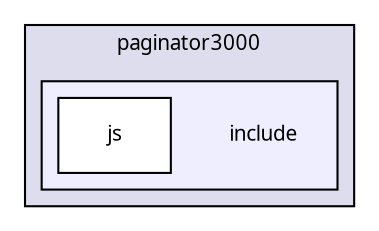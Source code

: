 digraph "packages/gui/packages/paginator3000/include/" {
  compound=true
  node [ fontsize="10", fontname="FreeSans.ttf"];
  edge [ labelfontsize="10", labelfontname="FreeSans.ttf"];
  subgraph clusterdir_c82e1eba7cb1bd8d8e8c803affe55c86 {
    graph [ bgcolor="#ddddee", pencolor="black", label="paginator3000" fontname="FreeSans.ttf", fontsize="10", URL="dir_c82e1eba7cb1bd8d8e8c803affe55c86.html"]
  subgraph clusterdir_94cdd8bd6c62a25d9c8177a453a1d7b8 {
    graph [ bgcolor="#eeeeff", pencolor="black", label="" URL="dir_94cdd8bd6c62a25d9c8177a453a1d7b8.html"];
    dir_94cdd8bd6c62a25d9c8177a453a1d7b8 [shape=plaintext label="include"];
    dir_0c66189ebc9beb1cdac717c3d2c93360 [shape=box label="js" color="black" fillcolor="white" style="filled" URL="dir_0c66189ebc9beb1cdac717c3d2c93360.html"];
  }
  }
}
